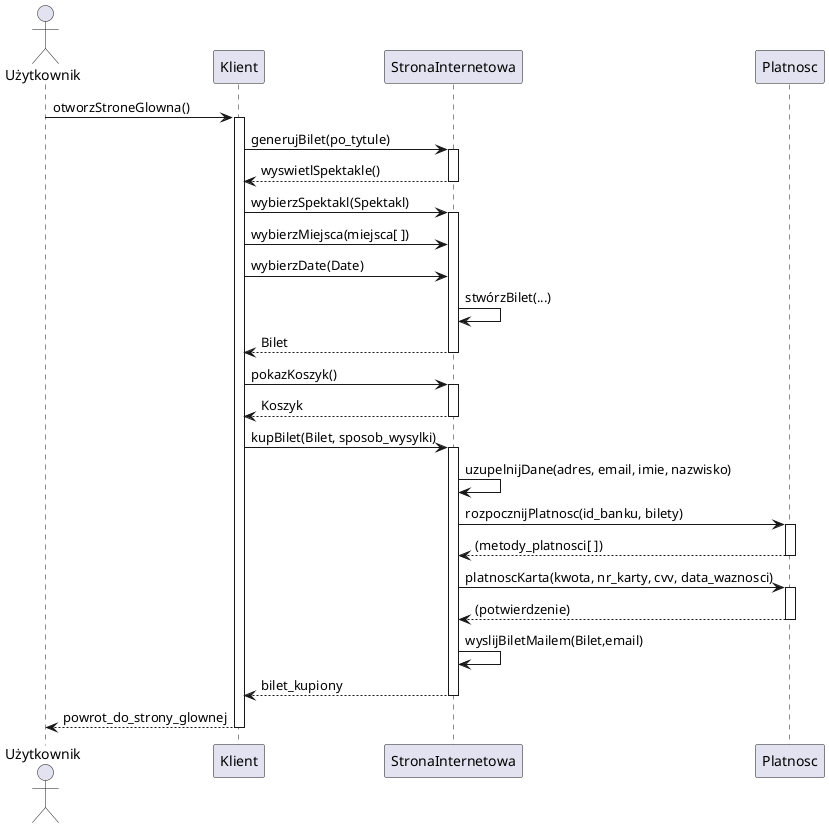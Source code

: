 @startuml SequenceDiagram

actor Użytkownik

Użytkownik -> Klient: otworzStroneGlowna()
activate Klient
'wyswietlSpektakle -> Kup bilet

Klient -> StronaInternetowa: generujBilet(po_tytule)
activate StronaInternetowa
return wyswietlSpektakle()

Klient -> StronaInternetowa: wybierzSpektakl(Spektakl)
activate StronaInternetowa
Klient -> StronaInternetowa: wybierzMiejsca(miejsca[ ])
Klient -> StronaInternetowa: wybierzDate(Date)
StronaInternetowa -> StronaInternetowa: stwórzBilet(...)
return Bilet

Klient -> StronaInternetowa: pokazKoszyk()
activate StronaInternetowa
return Koszyk

Klient -> StronaInternetowa: kupBilet(Bilet, sposob_wysylki)
activate StronaInternetowa
StronaInternetowa -> StronaInternetowa: uzupelnijDane(adres, email, imie, nazwisko)


StronaInternetowa -> Platnosc: rozpocznijPlatnosc(id_banku, bilety)
activate Platnosc
return (metody_platnosci[ ])
StronaInternetowa -> Platnosc: platnoscKarta(kwota, nr_karty, cvv, data_waznosci)
activate Platnosc
return (potwierdzenie)



StronaInternetowa -> StronaInternetowa: wyslijBiletMailem(Bilet,email)
return bilet_kupiony
return powrot_do_strony_glownej
@enduml